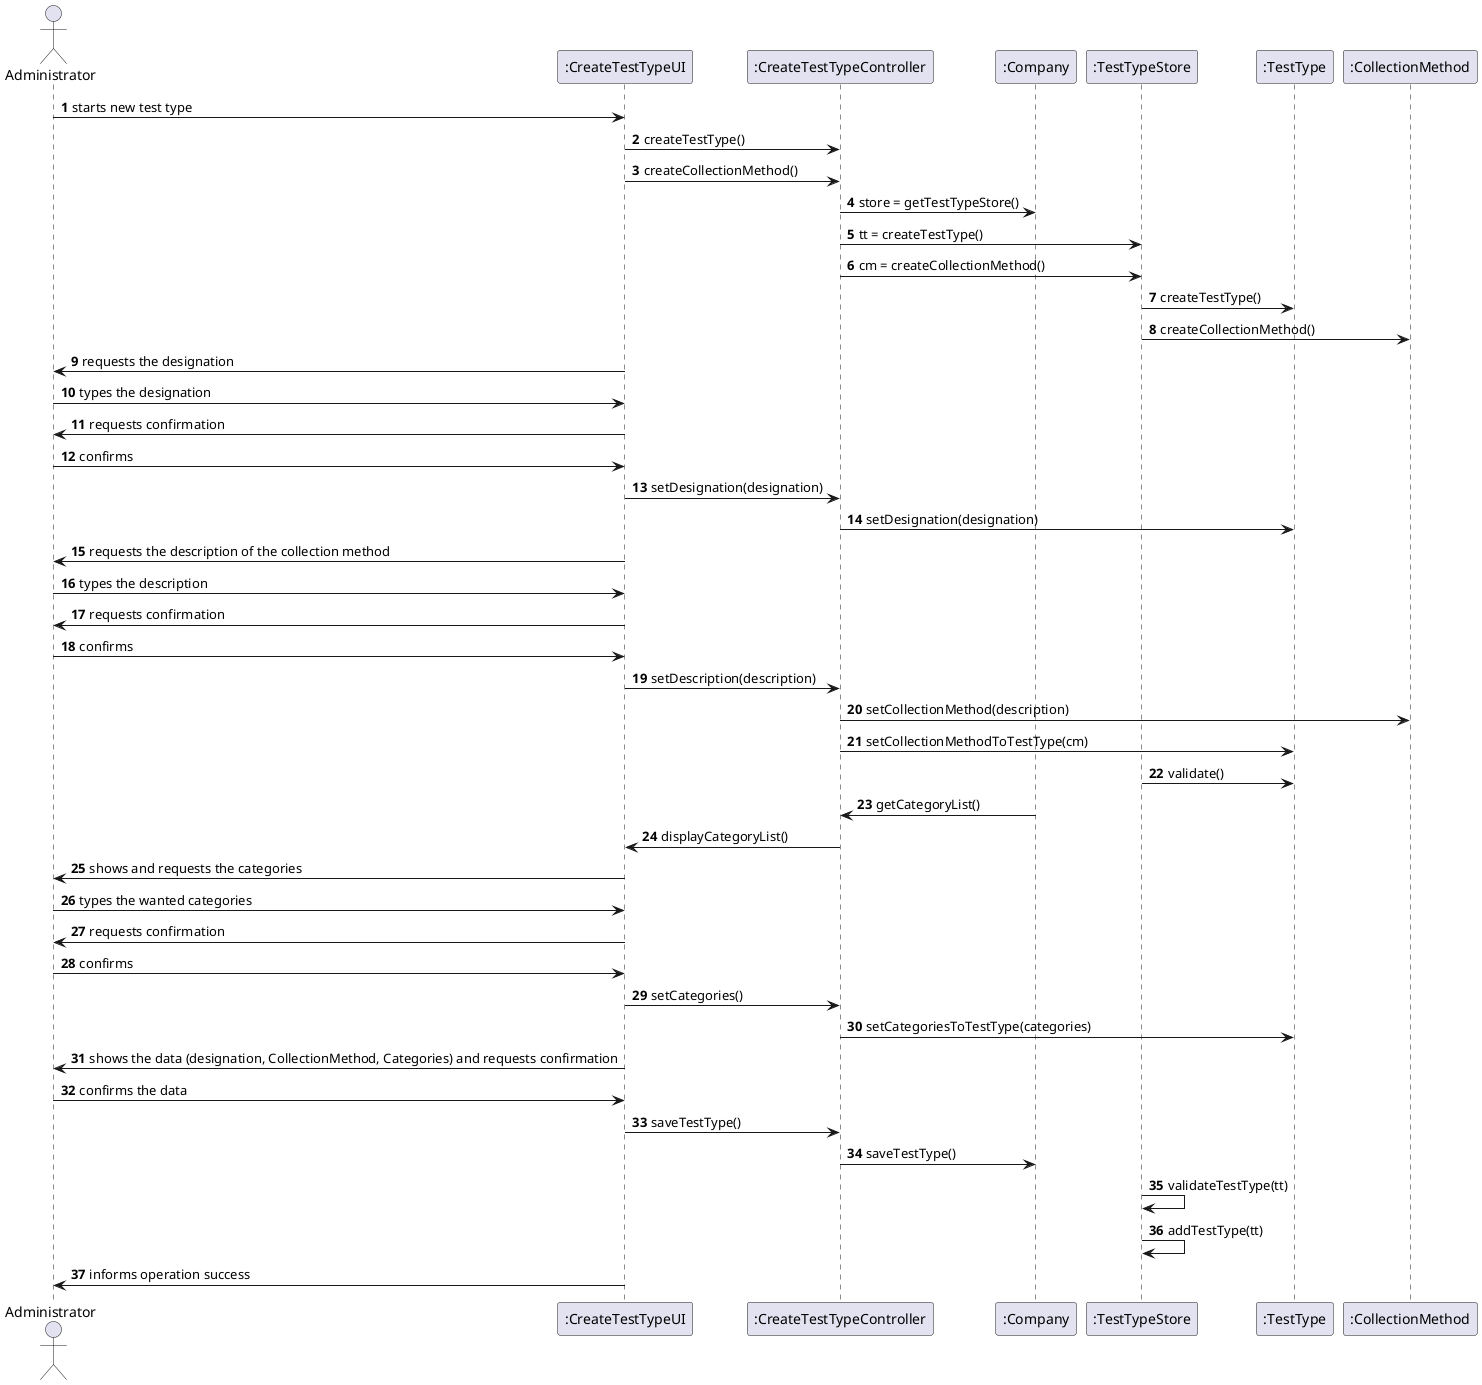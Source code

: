 @startuml


autonumber

actor Administrator

Administrator -> ":CreateTestTypeUI": starts new test type
":CreateTestTypeUI" -> ":CreateTestTypeController": createTestType()
":CreateTestTypeUI" -> ":CreateTestTypeController": createCollectionMethod()
":CreateTestTypeController" -> ":Company": store = getTestTypeStore()
":CreateTestTypeController" -> ":TestTypeStore": tt = createTestType()
":CreateTestTypeController" -> ":TestTypeStore": cm = createCollectionMethod()
":TestTypeStore" -> ":TestType": createTestType()
":TestTypeStore" -> ":CollectionMethod": createCollectionMethod()

":CreateTestTypeUI" -> Administrator: requests the designation
Administrator -> ":CreateTestTypeUI": types the designation
":CreateTestTypeUI" -> Administrator: requests confirmation
Administrator -> ":CreateTestTypeUI": confirms

":CreateTestTypeUI" -> ":CreateTestTypeController": setDesignation(designation)
":CreateTestTypeController" -> ":TestType": setDesignation(designation)

":CreateTestTypeUI" -> Administrator: requests the description of the collection method
Administrator -> ":CreateTestTypeUI": types the description
":CreateTestTypeUI" -> Administrator: requests confirmation
Administrator -> ":CreateTestTypeUI": confirms

":CreateTestTypeUI" -> ":CreateTestTypeController": setDescription(description)

":CreateTestTypeController" -> ":CollectionMethod": setCollectionMethod(description)
":CreateTestTypeController" -> ":TestType": setCollectionMethodToTestType(cm)

":TestTypeStore" -> ":TestType": validate()

":Company" -> ":CreateTestTypeController": getCategoryList()
":CreateTestTypeController" -> ":CreateTestTypeUI": displayCategoryList()

":CreateTestTypeUI" -> Administrator: shows and requests the categories
Administrator -> ":CreateTestTypeUI": types the wanted categories
":CreateTestTypeUI" -> Administrator: requests confirmation
Administrator -> ":CreateTestTypeUI": confirms

":CreateTestTypeUI" -> ":CreateTestTypeController": setCategories()
":CreateTestTypeController" -> ":TestType": setCategoriesToTestType(categories)
":CreateTestTypeUI" -> Administrator: shows the data (designation, CollectionMethod, Categories) and requests confirmation
Administrator -> ":CreateTestTypeUI": confirms the data
":CreateTestTypeUI" -> ":CreateTestTypeController": saveTestType()
":CreateTestTypeController" -> ":Company": saveTestType()
":TestTypeStore" -> ":TestTypeStore": validateTestType(tt)
":TestTypeStore" -> ":TestTypeStore": addTestType(tt)

":CreateTestTypeUI" -> Administrator: informs operation success



@enduml